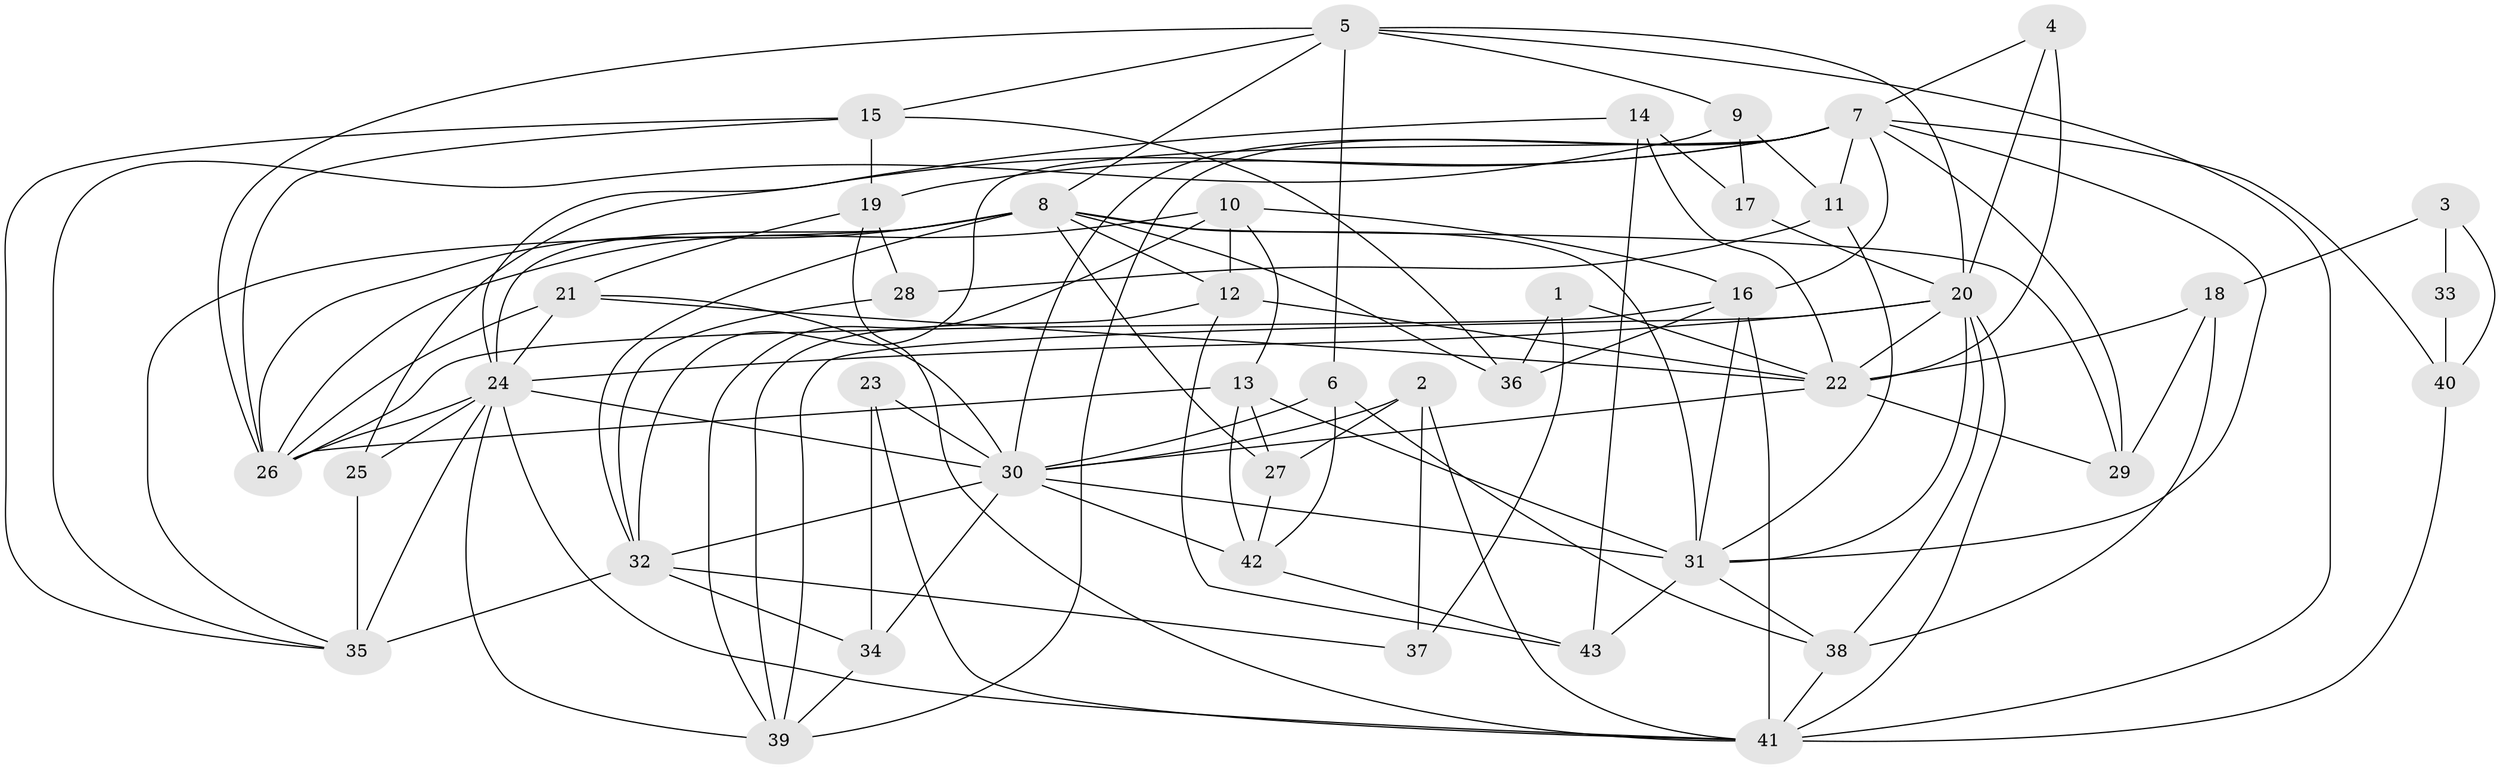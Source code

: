 // original degree distribution, {2: 0.16470588235294117, 3: 0.25882352941176473, 8: 0.023529411764705882, 4: 0.2823529411764706, 7: 0.058823529411764705, 5: 0.10588235294117647, 6: 0.10588235294117647}
// Generated by graph-tools (version 1.1) at 2025/02/03/09/25 03:02:13]
// undirected, 43 vertices, 116 edges
graph export_dot {
graph [start="1"]
  node [color=gray90,style=filled];
  1;
  2;
  3;
  4;
  5;
  6;
  7;
  8;
  9;
  10;
  11;
  12;
  13;
  14;
  15;
  16;
  17;
  18;
  19;
  20;
  21;
  22;
  23;
  24;
  25;
  26;
  27;
  28;
  29;
  30;
  31;
  32;
  33;
  34;
  35;
  36;
  37;
  38;
  39;
  40;
  41;
  42;
  43;
  1 -- 22 [weight=1.0];
  1 -- 36 [weight=1.0];
  1 -- 37 [weight=1.0];
  2 -- 27 [weight=1.0];
  2 -- 30 [weight=1.0];
  2 -- 37 [weight=1.0];
  2 -- 41 [weight=1.0];
  3 -- 18 [weight=1.0];
  3 -- 33 [weight=1.0];
  3 -- 40 [weight=1.0];
  4 -- 7 [weight=1.0];
  4 -- 20 [weight=1.0];
  4 -- 22 [weight=1.0];
  5 -- 6 [weight=1.0];
  5 -- 8 [weight=1.0];
  5 -- 9 [weight=1.0];
  5 -- 15 [weight=1.0];
  5 -- 20 [weight=1.0];
  5 -- 26 [weight=1.0];
  5 -- 41 [weight=1.0];
  6 -- 30 [weight=1.0];
  6 -- 38 [weight=1.0];
  6 -- 42 [weight=1.0];
  7 -- 11 [weight=1.0];
  7 -- 16 [weight=1.0];
  7 -- 19 [weight=1.0];
  7 -- 25 [weight=1.0];
  7 -- 29 [weight=2.0];
  7 -- 30 [weight=1.0];
  7 -- 31 [weight=1.0];
  7 -- 32 [weight=1.0];
  7 -- 39 [weight=1.0];
  7 -- 40 [weight=1.0];
  8 -- 12 [weight=2.0];
  8 -- 24 [weight=1.0];
  8 -- 26 [weight=1.0];
  8 -- 27 [weight=1.0];
  8 -- 29 [weight=1.0];
  8 -- 31 [weight=1.0];
  8 -- 32 [weight=1.0];
  8 -- 35 [weight=1.0];
  8 -- 36 [weight=1.0];
  9 -- 11 [weight=1.0];
  9 -- 17 [weight=1.0];
  9 -- 35 [weight=1.0];
  10 -- 12 [weight=1.0];
  10 -- 13 [weight=1.0];
  10 -- 16 [weight=1.0];
  10 -- 26 [weight=1.0];
  10 -- 39 [weight=1.0];
  11 -- 28 [weight=1.0];
  11 -- 31 [weight=1.0];
  12 -- 22 [weight=1.0];
  12 -- 39 [weight=1.0];
  12 -- 43 [weight=1.0];
  13 -- 26 [weight=2.0];
  13 -- 27 [weight=1.0];
  13 -- 31 [weight=2.0];
  13 -- 42 [weight=2.0];
  14 -- 17 [weight=1.0];
  14 -- 22 [weight=1.0];
  14 -- 24 [weight=1.0];
  14 -- 43 [weight=1.0];
  15 -- 19 [weight=1.0];
  15 -- 26 [weight=1.0];
  15 -- 35 [weight=1.0];
  15 -- 36 [weight=1.0];
  16 -- 26 [weight=1.0];
  16 -- 31 [weight=1.0];
  16 -- 36 [weight=1.0];
  16 -- 41 [weight=1.0];
  17 -- 20 [weight=1.0];
  18 -- 22 [weight=1.0];
  18 -- 29 [weight=1.0];
  18 -- 38 [weight=1.0];
  19 -- 21 [weight=1.0];
  19 -- 28 [weight=1.0];
  19 -- 41 [weight=1.0];
  20 -- 22 [weight=1.0];
  20 -- 24 [weight=1.0];
  20 -- 31 [weight=1.0];
  20 -- 38 [weight=1.0];
  20 -- 39 [weight=1.0];
  20 -- 41 [weight=1.0];
  21 -- 22 [weight=1.0];
  21 -- 24 [weight=1.0];
  21 -- 26 [weight=1.0];
  21 -- 30 [weight=1.0];
  22 -- 29 [weight=1.0];
  22 -- 30 [weight=1.0];
  23 -- 30 [weight=2.0];
  23 -- 34 [weight=1.0];
  23 -- 41 [weight=1.0];
  24 -- 25 [weight=1.0];
  24 -- 26 [weight=1.0];
  24 -- 30 [weight=1.0];
  24 -- 35 [weight=2.0];
  24 -- 39 [weight=1.0];
  24 -- 41 [weight=1.0];
  25 -- 35 [weight=1.0];
  27 -- 42 [weight=1.0];
  28 -- 32 [weight=1.0];
  30 -- 31 [weight=2.0];
  30 -- 32 [weight=1.0];
  30 -- 34 [weight=1.0];
  30 -- 42 [weight=1.0];
  31 -- 38 [weight=1.0];
  31 -- 43 [weight=1.0];
  32 -- 34 [weight=1.0];
  32 -- 35 [weight=1.0];
  32 -- 37 [weight=1.0];
  33 -- 40 [weight=3.0];
  34 -- 39 [weight=1.0];
  38 -- 41 [weight=1.0];
  40 -- 41 [weight=1.0];
  42 -- 43 [weight=1.0];
}
